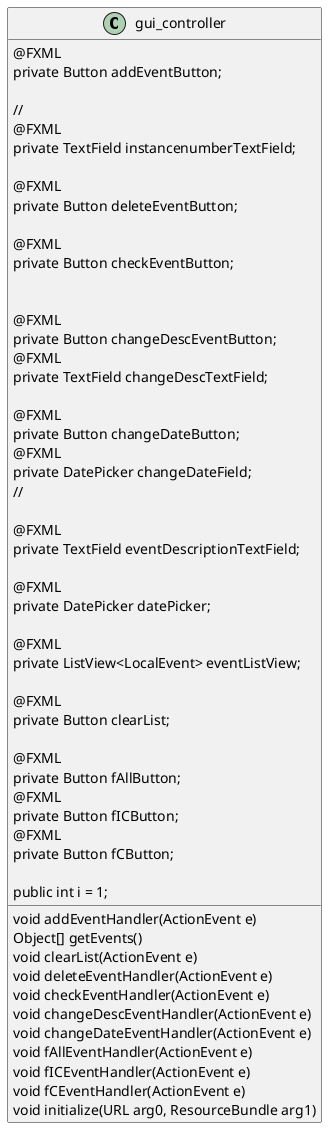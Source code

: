 @startuml
'https://plantuml.com/sequence-diagram

class gui_controller {
        @FXML
            private Button addEventButton;

            //
            @FXML
            private TextField instancenumberTextField;

            @FXML
            private Button deleteEventButton;

            @FXML
            private Button checkEventButton;


            @FXML
            private Button changeDescEventButton;
            @FXML
            private TextField changeDescTextField;

            @FXML
            private Button changeDateButton;
            @FXML
            private DatePicker changeDateField;
            //

            @FXML
            private TextField eventDescriptionTextField;

            @FXML
            private DatePicker datePicker;

            @FXML
            private ListView<LocalEvent> eventListView;

            @FXML
            private Button clearList;

            @FXML
            private Button fAllButton;
            @FXML
            private Button fICButton;
            @FXML
            private Button fCButton;

            public int i = 1;


      void addEventHandler(ActionEvent e)
      Object[] getEvents()
      void clearList(ActionEvent e)
      void deleteEventHandler(ActionEvent e)
      void checkEventHandler(ActionEvent e)
      void changeDescEventHandler(ActionEvent e)
      void changeDateEventHandler(ActionEvent e)
      void fAllEventHandler(ActionEvent e)
      void fICEventHandler(ActionEvent e)
      void fCEventHandler(ActionEvent e)
      void initialize(URL arg0, ResourceBundle arg1)
}


@enduml